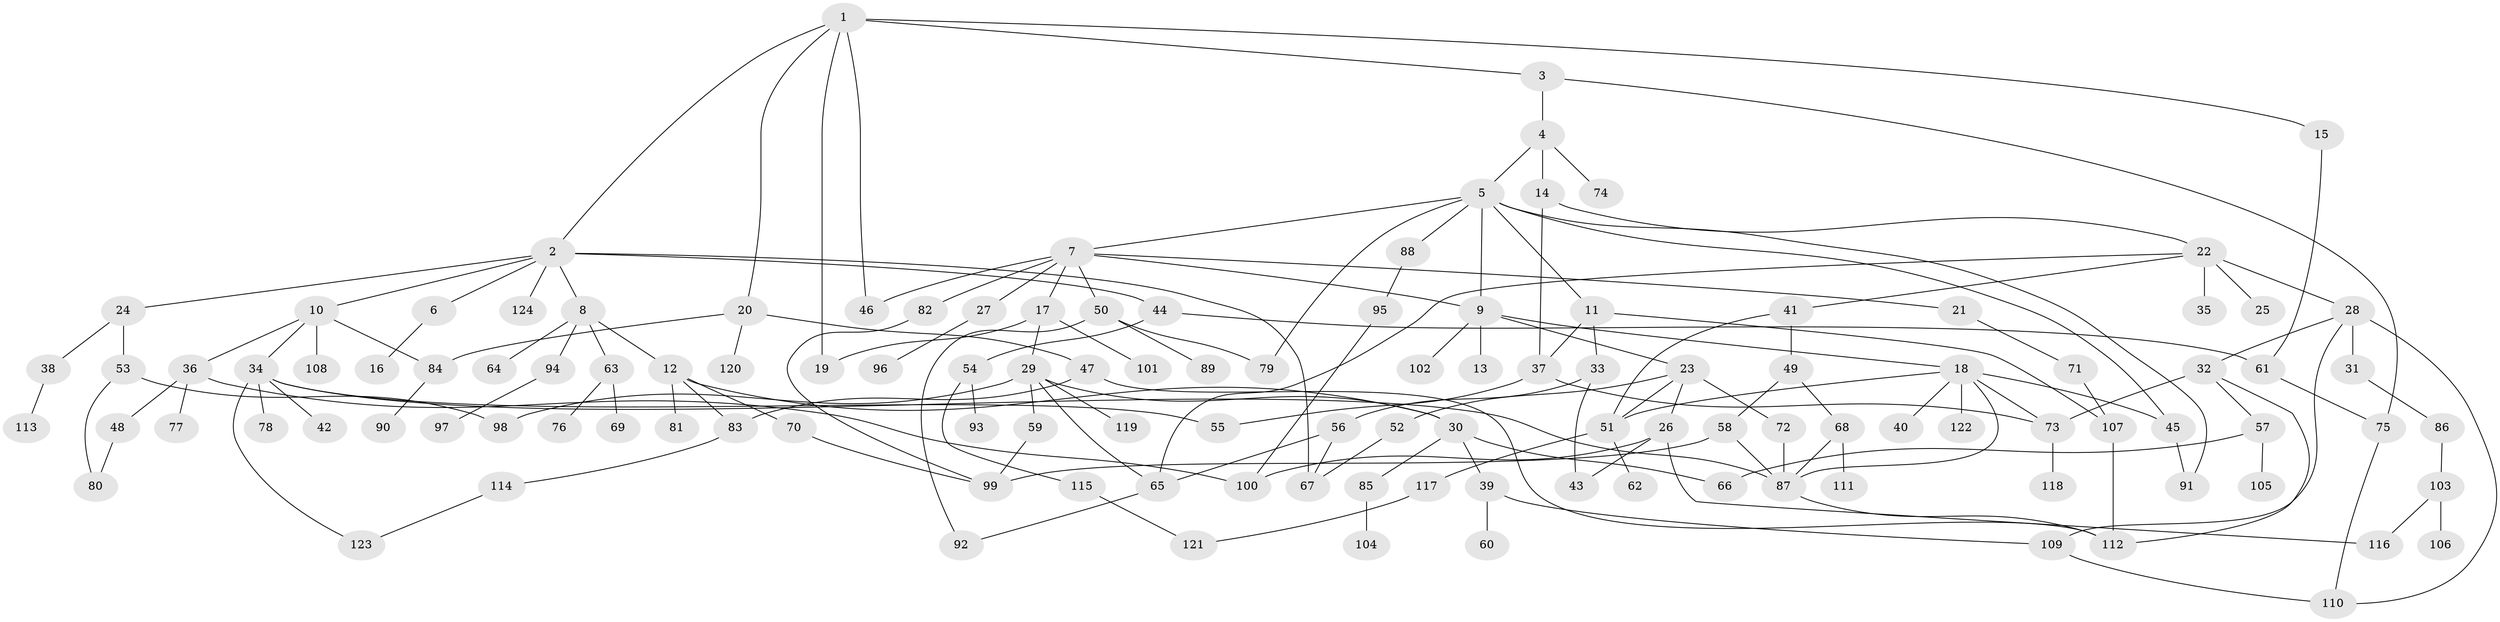 // Generated by graph-tools (version 1.1) at 2025/42/03/09/25 04:42:17]
// undirected, 124 vertices, 168 edges
graph export_dot {
graph [start="1"]
  node [color=gray90,style=filled];
  1;
  2;
  3;
  4;
  5;
  6;
  7;
  8;
  9;
  10;
  11;
  12;
  13;
  14;
  15;
  16;
  17;
  18;
  19;
  20;
  21;
  22;
  23;
  24;
  25;
  26;
  27;
  28;
  29;
  30;
  31;
  32;
  33;
  34;
  35;
  36;
  37;
  38;
  39;
  40;
  41;
  42;
  43;
  44;
  45;
  46;
  47;
  48;
  49;
  50;
  51;
  52;
  53;
  54;
  55;
  56;
  57;
  58;
  59;
  60;
  61;
  62;
  63;
  64;
  65;
  66;
  67;
  68;
  69;
  70;
  71;
  72;
  73;
  74;
  75;
  76;
  77;
  78;
  79;
  80;
  81;
  82;
  83;
  84;
  85;
  86;
  87;
  88;
  89;
  90;
  91;
  92;
  93;
  94;
  95;
  96;
  97;
  98;
  99;
  100;
  101;
  102;
  103;
  104;
  105;
  106;
  107;
  108;
  109;
  110;
  111;
  112;
  113;
  114;
  115;
  116;
  117;
  118;
  119;
  120;
  121;
  122;
  123;
  124;
  1 -- 2;
  1 -- 3;
  1 -- 15;
  1 -- 20;
  1 -- 46;
  1 -- 19;
  2 -- 6;
  2 -- 8;
  2 -- 10;
  2 -- 24;
  2 -- 44;
  2 -- 67;
  2 -- 124;
  3 -- 4;
  3 -- 75;
  4 -- 5;
  4 -- 14;
  4 -- 74;
  5 -- 7;
  5 -- 11;
  5 -- 88;
  5 -- 91;
  5 -- 45;
  5 -- 9;
  5 -- 79;
  6 -- 16;
  7 -- 9;
  7 -- 17;
  7 -- 21;
  7 -- 27;
  7 -- 50;
  7 -- 82;
  7 -- 46;
  8 -- 12;
  8 -- 63;
  8 -- 64;
  8 -- 94;
  9 -- 13;
  9 -- 18;
  9 -- 23;
  9 -- 102;
  10 -- 34;
  10 -- 36;
  10 -- 84;
  10 -- 108;
  11 -- 33;
  11 -- 37;
  11 -- 107;
  12 -- 30;
  12 -- 70;
  12 -- 81;
  12 -- 83;
  14 -- 22;
  14 -- 37;
  15 -- 61;
  17 -- 19;
  17 -- 29;
  17 -- 101;
  18 -- 40;
  18 -- 45;
  18 -- 51;
  18 -- 122;
  18 -- 87;
  18 -- 73;
  20 -- 47;
  20 -- 120;
  20 -- 84;
  21 -- 71;
  22 -- 25;
  22 -- 28;
  22 -- 35;
  22 -- 41;
  22 -- 65;
  23 -- 26;
  23 -- 52;
  23 -- 72;
  23 -- 51;
  24 -- 38;
  24 -- 53;
  26 -- 116;
  26 -- 43;
  26 -- 100;
  27 -- 96;
  28 -- 31;
  28 -- 32;
  28 -- 110;
  28 -- 109;
  29 -- 59;
  29 -- 65;
  29 -- 119;
  29 -- 98;
  29 -- 30;
  30 -- 39;
  30 -- 66;
  30 -- 85;
  31 -- 86;
  32 -- 57;
  32 -- 73;
  32 -- 112;
  33 -- 43;
  33 -- 56;
  34 -- 42;
  34 -- 55;
  34 -- 78;
  34 -- 123;
  34 -- 87;
  36 -- 48;
  36 -- 77;
  36 -- 100;
  37 -- 73;
  37 -- 55;
  38 -- 113;
  39 -- 60;
  39 -- 109;
  41 -- 49;
  41 -- 51;
  44 -- 54;
  44 -- 61;
  45 -- 91;
  47 -- 83;
  47 -- 112;
  48 -- 80;
  49 -- 58;
  49 -- 68;
  50 -- 79;
  50 -- 89;
  50 -- 92;
  51 -- 62;
  51 -- 117;
  52 -- 67;
  53 -- 98;
  53 -- 80;
  54 -- 93;
  54 -- 115;
  56 -- 65;
  56 -- 67;
  57 -- 105;
  57 -- 66;
  58 -- 87;
  58 -- 99;
  59 -- 99;
  61 -- 75;
  63 -- 69;
  63 -- 76;
  65 -- 92;
  68 -- 111;
  68 -- 87;
  70 -- 99;
  71 -- 107;
  72 -- 87;
  73 -- 118;
  75 -- 110;
  82 -- 99;
  83 -- 114;
  84 -- 90;
  85 -- 104;
  86 -- 103;
  87 -- 112;
  88 -- 95;
  94 -- 97;
  95 -- 100;
  103 -- 106;
  103 -- 116;
  107 -- 112;
  109 -- 110;
  114 -- 123;
  115 -- 121;
  117 -- 121;
}
